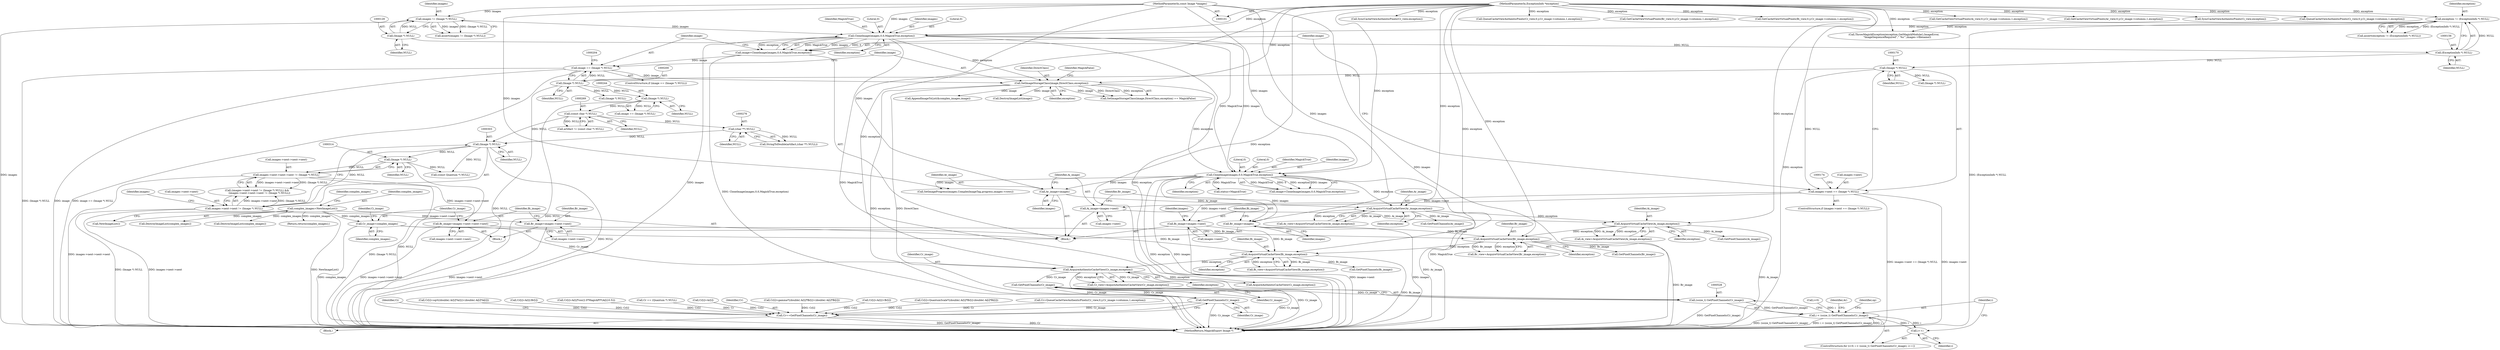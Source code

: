 digraph "1_ImageMagick_d5089971bd792311aaab5cb73460326d7ef7f32d@del" {
"1000529" [label="(Call,GetPixelChannels(Cr_image))"];
"1000363" [label="(Call,AcquireAuthenticCacheView(Cr_image,exception))"];
"1000333" [label="(Call,Cr_image=complex_images)"];
"1000225" [label="(Call,complex_images=NewImageList())"];
"1000358" [label="(Call,AcquireVirtualCacheView(Bi_image,exception))"];
"1000289" [label="(Call,Bi_image=images->next)"];
"1000165" [label="(Call,images->next == (Image *) NULL)"];
"1000169" [label="(Call,(Image *) NULL)"];
"1000155" [label="(Call,(ExceptionInfo *) NULL)"];
"1000128" [label="(Call,(Image *) NULL)"];
"1000324" [label="(Call,Bi_image=images->next->next->next)"];
"1000305" [label="(Call,images->next->next->next != (Image *) NULL)"];
"1000313" [label="(Call,(Image *) NULL)"];
"1000302" [label="(Call,(Image *) NULL)"];
"1000275" [label="(Call,(char **) NULL)"];
"1000268" [label="(Call,(const char *) NULL)"];
"1000243" [label="(Call,(Image *) NULL)"];
"1000199" [label="(Call,(Image *) NULL)"];
"1000353" [label="(Call,AcquireVirtualCacheView(Br_image,exception))"];
"1000317" [label="(Call,Br_image=images->next->next)"];
"1000296" [label="(Call,images->next->next != (Image *) NULL)"];
"1000286" [label="(Call,Br_image=images)"];
"1000102" [label="(MethodParameterIn,const Image *images)"];
"1000234" [label="(Call,CloneImage(images,0,0,MagickTrue,exception))"];
"1000190" [label="(Call,CloneImage(images,0,0,MagickTrue,exception))"];
"1000126" [label="(Call,images != (Image *) NULL)"];
"1000153" [label="(Call,exception != (ExceptionInfo *) NULL)"];
"1000104" [label="(MethodParameterIn,ExceptionInfo *exception)"];
"1000208" [label="(Call,SetImageStorageClass(image,DirectClass,exception))"];
"1000197" [label="(Call,image == (Image *) NULL)"];
"1000188" [label="(Call,image=CloneImage(images,0,0,MagickTrue,exception))"];
"1000348" [label="(Call,AcquireVirtualCacheView(Ai_image,exception))"];
"1000281" [label="(Call,Ai_image=images->next)"];
"1000343" [label="(Call,AcquireVirtualCacheView(Ar_image,exception))"];
"1000278" [label="(Call,Ar_image=images)"];
"1000840" [label="(Call,GetPixelChannels(Cr_image))"];
"1000529" [label="(Call,GetPixelChannels(Cr_image))"];
"1000527" [label="(Call,(ssize_t) GetPixelChannels(Cr_image))"];
"1000525" [label="(Call,i < (ssize_t) GetPixelChannels(Cr_image))"];
"1000531" [label="(Call,i++)"];
"1000838" [label="(Call,Cr+=GetPixelChannels(Cr_image))"];
"1000365" [label="(Identifier,exception)"];
"1000857" [label="(Call,SyncCacheViewAuthenticPixels(Cr_view,exception))"];
"1000828" [label="(Call,GetPixelChannels(Ai_image))"];
"1000275" [label="(Call,(char **) NULL)"];
"1000193" [label="(Literal,0)"];
"1000201" [label="(Identifier,NULL)"];
"1000841" [label="(Identifier,Cr_image)"];
"1000530" [label="(Identifier,Cr_image)"];
"1000707" [label="(Call,Cr[i]=QuantumScale*((double) Ar[i]*Br[i]-(double) Ai[i]*Bi[i]))"];
"1000525" [label="(Call,i < (ssize_t) GetPixelChannels(Cr_image))"];
"1000443" [label="(Call,Cr=QueueCacheViewAuthenticPixels(Cr_view,0,y,Cr_image->columns,1,exception))"];
"1000529" [label="(Call,GetPixelChannels(Cr_image))"];
"1000153" [label="(Call,exception != (ExceptionInfo *) NULL)"];
"1000824" [label="(Call,GetPixelChannels(Ar_image))"];
"1000843" [label="(Identifier,Ci)"];
"1000196" [label="(ControlStructure,if (image == (Image *) NULL))"];
"1000335" [label="(Identifier,complex_images)"];
"1000299" [label="(Identifier,images)"];
"1000171" [label="(Identifier,NULL)"];
"1000195" [label="(Identifier,exception)"];
"1000166" [label="(Call,images->next)"];
"1000188" [label="(Call,image=CloneImage(images,0,0,MagickTrue,exception))"];
"1000295" [label="(Call,(images->next->next != (Image *) NULL) &&\n      (images->next->next->next != (Image *) NULL))"];
"1000286" [label="(Call,Br_image=images)"];
"1000152" [label="(Call,assert(exception != (ExceptionInfo *) NULL))"];
"1000287" [label="(Identifier,Br_image)"];
"1000832" [label="(Call,GetPixelChannels(Br_image))"];
"1000126" [label="(Call,images != (Image *) NULL)"];
"1000346" [label="(Call,Ai_view=AcquireVirtualCacheView(Ai_image,exception))"];
"1000353" [label="(Call,AcquireVirtualCacheView(Br_image,exception))"];
"1000157" [label="(Identifier,NULL)"];
"1000185" [label="(Call,(Image *) NULL)"];
"1000349" [label="(Identifier,Ai_image)"];
"1000279" [label="(Identifier,Ar_image)"];
"1000659" [label="(Call,Cr[i]=sqrt((double) Ar[i]*Ar[i]+(double) Ai[i]*Ai[i]))"];
"1000208" [label="(Call,SetImageStorageClass(image,DirectClass,exception))"];
"1000225" [label="(Call,complex_images=NewImageList())"];
"1000169" [label="(Call,(Image *) NULL)"];
"1000341" [label="(Call,Ar_view=AcquireVirtualCacheView(Ar_image,exception))"];
"1000266" [label="(Call,artifact != (const char *) NULL)"];
"1000333" [label="(Call,Cr_image=complex_images)"];
"1000317" [label="(Call,Br_image=images->next->next)"];
"1000291" [label="(Call,images->next)"];
"1000535" [label="(Identifier,op)"];
"1000799" [label="(Call,Cr[i]=Ar[i]-Br[i])"];
"1000836" [label="(Call,GetPixelChannels(Bi_image))"];
"1000326" [label="(Call,images->next->next->next)"];
"1000760" [label="(Call,Cr[i]=Ar[i]*cos(2.0*MagickPI*(Ai[i]-0.5)))"];
"1000304" [label="(Identifier,NULL)"];
"1000319" [label="(Call,images->next->next)"];
"1000359" [label="(Identifier,Bi_image)"];
"1000445" [label="(Call,QueueCacheViewAuthenticPixels(Cr_view,0,y,Cr_image->columns,1,exception))"];
"1000226" [label="(Identifier,complex_images)"];
"1000306" [label="(Call,images->next->next->next)"];
"1000343" [label="(Call,AcquireVirtualCacheView(Ar_image,exception))"];
"1000350" [label="(Identifier,exception)"];
"1000297" [label="(Call,images->next->next)"];
"1000334" [label="(Identifier,Cr_image)"];
"1000232" [label="(Call,image=CloneImage(images,0,0,MagickTrue,exception))"];
"1000922" [label="(Call,DestroyImageList(complex_images))"];
"1000236" [label="(Literal,0)"];
"1000198" [label="(Identifier,image)"];
"1000154" [label="(Identifier,exception)"];
"1000194" [label="(Identifier,MagickTrue)"];
"1000305" [label="(Call,images->next->next->next != (Image *) NULL)"];
"1000127" [label="(Identifier,images)"];
"1000241" [label="(Call,image == (Image *) NULL)"];
"1000197" [label="(Call,image == (Image *) NULL)"];
"1000280" [label="(Identifier,images)"];
"1000337" [label="(Identifier,Ci_image)"];
"1000358" [label="(Call,AcquireVirtualCacheView(Bi_image,exception))"];
"1000491" [label="(Call,Cr == (Quantum *) NULL)"];
"1000281" [label="(Call,Ai_image=images->next)"];
"1000165" [label="(Call,images->next == (Image *) NULL)"];
"1000211" [label="(Identifier,exception)"];
"1000278" [label="(Call,Ar_image=images)"];
"1000360" [label="(Identifier,exception)"];
"1000234" [label="(Call,CloneImage(images,0,0,MagickTrue,exception))"];
"1000238" [label="(Identifier,MagickTrue)"];
"1000207" [label="(Call,SetImageStorageClass(image,DirectClass,exception) == MagickFalse)"];
"1000190" [label="(Call,CloneImage(images,0,0,MagickTrue,exception))"];
"1000296" [label="(Call,images->next->next != (Image *) NULL)"];
"1000423" [label="(Call,GetCacheViewVirtualPixels(Br_view,0,y,Cr_image->columns,1,exception))"];
"1000277" [label="(Identifier,NULL)"];
"1000270" [label="(Identifier,NULL)"];
"1000130" [label="(Identifier,NULL)"];
"1000840" [label="(Call,GetPixelChannels(Cr_image))"];
"1000268" [label="(Call,(const char *) NULL)"];
"1000351" [label="(Call,Br_view=AcquireVirtualCacheView(Br_image,exception))"];
"1000192" [label="(Literal,0)"];
"1000924" [label="(Return,return(complex_images);)"];
"1000531" [label="(Call,i++)"];
"1000565" [label="(Call,Cr[i]=Ar[i])"];
"1000191" [label="(Identifier,images)"];
"1000288" [label="(Identifier,images)"];
"1000175" [label="(Call,ThrowMagickException(exception,GetMagickModule(),ImageError,\n        \"ImageSequenceRequired\",\"`%s'\",images->filename))"];
"1000926" [label="(MethodReturn,MagickExport Image *)"];
"1000345" [label="(Identifier,exception)"];
"1000125" [label="(Call,assert(images != (Image *) NULL))"];
"1000522" [label="(Call,i=0)"];
"1000245" [label="(Identifier,NULL)"];
"1000309" [label="(Identifier,images)"];
"1000434" [label="(Call,GetCacheViewVirtualPixels(Bi_view,0,y,Cr_image->columns,1,exception))"];
"1000209" [label="(Identifier,image)"];
"1000838" [label="(Call,Cr+=GetPixelChannels(Cr_image))"];
"1000878" [label="(Call,SetImageProgress(images,ComplexImageTag,progress,images->rows))"];
"1000354" [label="(Identifier,Br_image)"];
"1000102" [label="(MethodParameterIn,const Image *images)"];
"1000368" [label="(Call,AcquireAuthenticCacheView(Ci_image,exception))"];
"1000315" [label="(Identifier,NULL)"];
"1000412" [label="(Call,GetCacheViewVirtualPixels(Ai_view,0,y,Cr_image->columns,1,exception))"];
"1000212" [label="(Identifier,MagickFalse)"];
"1000243" [label="(Call,(Image *) NULL)"];
"1000401" [label="(Call,GetCacheViewVirtualPixels(Ar_view,0,y,Cr_image->columns,1,exception))"];
"1000839" [label="(Identifier,Cr)"];
"1000848" [label="(Call,SyncCacheViewAuthenticPixels(Ci_view,exception))"];
"1000823" [label="(Identifier,Ar)"];
"1000104" [label="(MethodParameterIn,ExceptionInfo *exception)"];
"1000363" [label="(Call,AcquireAuthenticCacheView(Cr_image,exception))"];
"1000282" [label="(Identifier,Ai_image)"];
"1000356" [label="(Call,Bi_view=AcquireVirtualCacheView(Bi_image,exception))"];
"1000324" [label="(Call,Bi_image=images->next->next->next)"];
"1000364" [label="(Identifier,Cr_image)"];
"1000606" [label="(Call,Cr[i]=gamma*((double) Ar[i]*Br[i]+(double) Ai[i]*Bi[i]))"];
"1000289" [label="(Call,Bi_image=images->next)"];
"1000526" [label="(Identifier,i)"];
"1000313" [label="(Call,(Image *) NULL)"];
"1000527" [label="(Call,(ssize_t) GetPixelChannels(Cr_image))"];
"1000355" [label="(Identifier,exception)"];
"1000302" [label="(Call,(Image *) NULL)"];
"1000235" [label="(Identifier,images)"];
"1000456" [label="(Call,QueueCacheViewAuthenticPixels(Ci_view,0,y,Ci_image->columns,1,exception))"];
"1000273" [label="(Call,StringToDouble(artifact,(char **) NULL))"];
"1000128" [label="(Call,(Image *) NULL)"];
"1000361" [label="(Call,Cr_view=AcquireAuthenticCacheView(Cr_image,exception))"];
"1000344" [label="(Identifier,Ar_image)"];
"1000227" [label="(Call,NewImageList())"];
"1000230" [label="(Identifier,complex_images)"];
"1000283" [label="(Call,images->next)"];
"1000539" [label="(Call,Cr[i]=Ar[i]+Br[i])"];
"1000189" [label="(Identifier,image)"];
"1000325" [label="(Identifier,Bi_image)"];
"1000348" [label="(Call,AcquireVirtualCacheView(Ai_image,exception))"];
"1000199" [label="(Call,(Image *) NULL)"];
"1000519" [label="(Block,)"];
"1000164" [label="(ControlStructure,if (images->next == (Image *) NULL))"];
"1000316" [label="(Block,)"];
"1000239" [label="(Identifier,exception)"];
"1000318" [label="(Identifier,Br_image)"];
"1000203" [label="(Call,(Image *) NULL)"];
"1000371" [label="(Call,status=MagickTrue)"];
"1000237" [label="(Literal,0)"];
"1000105" [label="(Block,)"];
"1000290" [label="(Identifier,Bi_image)"];
"1000532" [label="(Identifier,i)"];
"1000210" [label="(Identifier,DirectClass)"];
"1000228" [label="(Call,AppendImageToList(&complex_images,image))"];
"1000469" [label="(Call,(const Quantum *) NULL)"];
"1000521" [label="(ControlStructure,for (i=0; i < (ssize_t) GetPixelChannels(Cr_image); i++))"];
"1000155" [label="(Call,(ExceptionInfo *) NULL)"];
"1000216" [label="(Call,DestroyImageList(image))"];
"1000249" [label="(Call,DestroyImageList(complex_images))"];
"1000529" -> "1000527"  [label="AST: "];
"1000529" -> "1000530"  [label="CFG: "];
"1000530" -> "1000529"  [label="AST: "];
"1000527" -> "1000529"  [label="CFG: "];
"1000529" -> "1000926"  [label="DDG: Cr_image"];
"1000529" -> "1000527"  [label="DDG: Cr_image"];
"1000363" -> "1000529"  [label="DDG: Cr_image"];
"1000840" -> "1000529"  [label="DDG: Cr_image"];
"1000529" -> "1000840"  [label="DDG: Cr_image"];
"1000363" -> "1000361"  [label="AST: "];
"1000363" -> "1000365"  [label="CFG: "];
"1000364" -> "1000363"  [label="AST: "];
"1000365" -> "1000363"  [label="AST: "];
"1000361" -> "1000363"  [label="CFG: "];
"1000363" -> "1000926"  [label="DDG: Cr_image"];
"1000363" -> "1000361"  [label="DDG: Cr_image"];
"1000363" -> "1000361"  [label="DDG: exception"];
"1000333" -> "1000363"  [label="DDG: Cr_image"];
"1000358" -> "1000363"  [label="DDG: exception"];
"1000104" -> "1000363"  [label="DDG: exception"];
"1000363" -> "1000368"  [label="DDG: exception"];
"1000333" -> "1000105"  [label="AST: "];
"1000333" -> "1000335"  [label="CFG: "];
"1000334" -> "1000333"  [label="AST: "];
"1000335" -> "1000333"  [label="AST: "];
"1000337" -> "1000333"  [label="CFG: "];
"1000333" -> "1000926"  [label="DDG: complex_images"];
"1000225" -> "1000333"  [label="DDG: complex_images"];
"1000225" -> "1000105"  [label="AST: "];
"1000225" -> "1000227"  [label="CFG: "];
"1000226" -> "1000225"  [label="AST: "];
"1000227" -> "1000225"  [label="AST: "];
"1000230" -> "1000225"  [label="CFG: "];
"1000225" -> "1000926"  [label="DDG: NewImageList()"];
"1000225" -> "1000249"  [label="DDG: complex_images"];
"1000225" -> "1000922"  [label="DDG: complex_images"];
"1000225" -> "1000924"  [label="DDG: complex_images"];
"1000358" -> "1000356"  [label="AST: "];
"1000358" -> "1000360"  [label="CFG: "];
"1000359" -> "1000358"  [label="AST: "];
"1000360" -> "1000358"  [label="AST: "];
"1000356" -> "1000358"  [label="CFG: "];
"1000358" -> "1000926"  [label="DDG: Bi_image"];
"1000358" -> "1000356"  [label="DDG: Bi_image"];
"1000358" -> "1000356"  [label="DDG: exception"];
"1000289" -> "1000358"  [label="DDG: Bi_image"];
"1000324" -> "1000358"  [label="DDG: Bi_image"];
"1000353" -> "1000358"  [label="DDG: exception"];
"1000104" -> "1000358"  [label="DDG: exception"];
"1000358" -> "1000836"  [label="DDG: Bi_image"];
"1000289" -> "1000105"  [label="AST: "];
"1000289" -> "1000291"  [label="CFG: "];
"1000290" -> "1000289"  [label="AST: "];
"1000291" -> "1000289"  [label="AST: "];
"1000299" -> "1000289"  [label="CFG: "];
"1000289" -> "1000926"  [label="DDG: images->next"];
"1000165" -> "1000289"  [label="DDG: images->next"];
"1000165" -> "1000164"  [label="AST: "];
"1000165" -> "1000169"  [label="CFG: "];
"1000166" -> "1000165"  [label="AST: "];
"1000169" -> "1000165"  [label="AST: "];
"1000174" -> "1000165"  [label="CFG: "];
"1000189" -> "1000165"  [label="CFG: "];
"1000165" -> "1000926"  [label="DDG: images->next"];
"1000165" -> "1000926"  [label="DDG: images->next == (Image *) NULL"];
"1000169" -> "1000165"  [label="DDG: NULL"];
"1000165" -> "1000281"  [label="DDG: images->next"];
"1000169" -> "1000171"  [label="CFG: "];
"1000170" -> "1000169"  [label="AST: "];
"1000171" -> "1000169"  [label="AST: "];
"1000155" -> "1000169"  [label="DDG: NULL"];
"1000169" -> "1000185"  [label="DDG: NULL"];
"1000169" -> "1000199"  [label="DDG: NULL"];
"1000155" -> "1000153"  [label="AST: "];
"1000155" -> "1000157"  [label="CFG: "];
"1000156" -> "1000155"  [label="AST: "];
"1000157" -> "1000155"  [label="AST: "];
"1000153" -> "1000155"  [label="CFG: "];
"1000155" -> "1000153"  [label="DDG: NULL"];
"1000128" -> "1000155"  [label="DDG: NULL"];
"1000128" -> "1000126"  [label="AST: "];
"1000128" -> "1000130"  [label="CFG: "];
"1000129" -> "1000128"  [label="AST: "];
"1000130" -> "1000128"  [label="AST: "];
"1000126" -> "1000128"  [label="CFG: "];
"1000128" -> "1000126"  [label="DDG: NULL"];
"1000324" -> "1000316"  [label="AST: "];
"1000324" -> "1000326"  [label="CFG: "];
"1000325" -> "1000324"  [label="AST: "];
"1000326" -> "1000324"  [label="AST: "];
"1000334" -> "1000324"  [label="CFG: "];
"1000324" -> "1000926"  [label="DDG: images->next->next->next"];
"1000305" -> "1000324"  [label="DDG: images->next->next->next"];
"1000305" -> "1000295"  [label="AST: "];
"1000305" -> "1000313"  [label="CFG: "];
"1000306" -> "1000305"  [label="AST: "];
"1000313" -> "1000305"  [label="AST: "];
"1000295" -> "1000305"  [label="CFG: "];
"1000305" -> "1000926"  [label="DDG: (Image *) NULL"];
"1000305" -> "1000926"  [label="DDG: images->next->next->next"];
"1000305" -> "1000295"  [label="DDG: images->next->next->next"];
"1000305" -> "1000295"  [label="DDG: (Image *) NULL"];
"1000313" -> "1000305"  [label="DDG: NULL"];
"1000313" -> "1000315"  [label="CFG: "];
"1000314" -> "1000313"  [label="AST: "];
"1000315" -> "1000313"  [label="AST: "];
"1000313" -> "1000926"  [label="DDG: NULL"];
"1000302" -> "1000313"  [label="DDG: NULL"];
"1000313" -> "1000469"  [label="DDG: NULL"];
"1000302" -> "1000296"  [label="AST: "];
"1000302" -> "1000304"  [label="CFG: "];
"1000303" -> "1000302"  [label="AST: "];
"1000304" -> "1000302"  [label="AST: "];
"1000296" -> "1000302"  [label="CFG: "];
"1000302" -> "1000926"  [label="DDG: NULL"];
"1000302" -> "1000296"  [label="DDG: NULL"];
"1000275" -> "1000302"  [label="DDG: NULL"];
"1000268" -> "1000302"  [label="DDG: NULL"];
"1000302" -> "1000469"  [label="DDG: NULL"];
"1000275" -> "1000273"  [label="AST: "];
"1000275" -> "1000277"  [label="CFG: "];
"1000276" -> "1000275"  [label="AST: "];
"1000277" -> "1000275"  [label="AST: "];
"1000273" -> "1000275"  [label="CFG: "];
"1000275" -> "1000273"  [label="DDG: NULL"];
"1000268" -> "1000275"  [label="DDG: NULL"];
"1000268" -> "1000266"  [label="AST: "];
"1000268" -> "1000270"  [label="CFG: "];
"1000269" -> "1000268"  [label="AST: "];
"1000270" -> "1000268"  [label="AST: "];
"1000266" -> "1000268"  [label="CFG: "];
"1000268" -> "1000266"  [label="DDG: NULL"];
"1000243" -> "1000268"  [label="DDG: NULL"];
"1000243" -> "1000241"  [label="AST: "];
"1000243" -> "1000245"  [label="CFG: "];
"1000244" -> "1000243"  [label="AST: "];
"1000245" -> "1000243"  [label="AST: "];
"1000241" -> "1000243"  [label="CFG: "];
"1000243" -> "1000926"  [label="DDG: NULL"];
"1000243" -> "1000241"  [label="DDG: NULL"];
"1000199" -> "1000243"  [label="DDG: NULL"];
"1000199" -> "1000197"  [label="AST: "];
"1000199" -> "1000201"  [label="CFG: "];
"1000200" -> "1000199"  [label="AST: "];
"1000201" -> "1000199"  [label="AST: "];
"1000197" -> "1000199"  [label="CFG: "];
"1000199" -> "1000926"  [label="DDG: NULL"];
"1000199" -> "1000197"  [label="DDG: NULL"];
"1000199" -> "1000203"  [label="DDG: NULL"];
"1000353" -> "1000351"  [label="AST: "];
"1000353" -> "1000355"  [label="CFG: "];
"1000354" -> "1000353"  [label="AST: "];
"1000355" -> "1000353"  [label="AST: "];
"1000351" -> "1000353"  [label="CFG: "];
"1000353" -> "1000926"  [label="DDG: Br_image"];
"1000353" -> "1000351"  [label="DDG: Br_image"];
"1000353" -> "1000351"  [label="DDG: exception"];
"1000317" -> "1000353"  [label="DDG: Br_image"];
"1000286" -> "1000353"  [label="DDG: Br_image"];
"1000348" -> "1000353"  [label="DDG: exception"];
"1000104" -> "1000353"  [label="DDG: exception"];
"1000353" -> "1000832"  [label="DDG: Br_image"];
"1000317" -> "1000316"  [label="AST: "];
"1000317" -> "1000319"  [label="CFG: "];
"1000318" -> "1000317"  [label="AST: "];
"1000319" -> "1000317"  [label="AST: "];
"1000325" -> "1000317"  [label="CFG: "];
"1000317" -> "1000926"  [label="DDG: images->next->next"];
"1000296" -> "1000317"  [label="DDG: images->next->next"];
"1000296" -> "1000295"  [label="AST: "];
"1000297" -> "1000296"  [label="AST: "];
"1000309" -> "1000296"  [label="CFG: "];
"1000295" -> "1000296"  [label="CFG: "];
"1000296" -> "1000926"  [label="DDG: (Image *) NULL"];
"1000296" -> "1000926"  [label="DDG: images->next->next"];
"1000296" -> "1000295"  [label="DDG: images->next->next"];
"1000296" -> "1000295"  [label="DDG: (Image *) NULL"];
"1000286" -> "1000105"  [label="AST: "];
"1000286" -> "1000288"  [label="CFG: "];
"1000287" -> "1000286"  [label="AST: "];
"1000288" -> "1000286"  [label="AST: "];
"1000290" -> "1000286"  [label="CFG: "];
"1000286" -> "1000926"  [label="DDG: images"];
"1000102" -> "1000286"  [label="DDG: images"];
"1000234" -> "1000286"  [label="DDG: images"];
"1000102" -> "1000101"  [label="AST: "];
"1000102" -> "1000926"  [label="DDG: images"];
"1000102" -> "1000126"  [label="DDG: images"];
"1000102" -> "1000190"  [label="DDG: images"];
"1000102" -> "1000234"  [label="DDG: images"];
"1000102" -> "1000278"  [label="DDG: images"];
"1000102" -> "1000878"  [label="DDG: images"];
"1000234" -> "1000232"  [label="AST: "];
"1000234" -> "1000239"  [label="CFG: "];
"1000235" -> "1000234"  [label="AST: "];
"1000236" -> "1000234"  [label="AST: "];
"1000237" -> "1000234"  [label="AST: "];
"1000238" -> "1000234"  [label="AST: "];
"1000239" -> "1000234"  [label="AST: "];
"1000232" -> "1000234"  [label="CFG: "];
"1000234" -> "1000926"  [label="DDG: exception"];
"1000234" -> "1000926"  [label="DDG: images"];
"1000234" -> "1000926"  [label="DDG: MagickTrue"];
"1000234" -> "1000232"  [label="DDG: MagickTrue"];
"1000234" -> "1000232"  [label="DDG: 0"];
"1000234" -> "1000232"  [label="DDG: exception"];
"1000234" -> "1000232"  [label="DDG: images"];
"1000190" -> "1000234"  [label="DDG: images"];
"1000190" -> "1000234"  [label="DDG: MagickTrue"];
"1000208" -> "1000234"  [label="DDG: exception"];
"1000104" -> "1000234"  [label="DDG: exception"];
"1000234" -> "1000278"  [label="DDG: images"];
"1000234" -> "1000343"  [label="DDG: exception"];
"1000234" -> "1000371"  [label="DDG: MagickTrue"];
"1000234" -> "1000878"  [label="DDG: images"];
"1000190" -> "1000188"  [label="AST: "];
"1000190" -> "1000195"  [label="CFG: "];
"1000191" -> "1000190"  [label="AST: "];
"1000192" -> "1000190"  [label="AST: "];
"1000193" -> "1000190"  [label="AST: "];
"1000194" -> "1000190"  [label="AST: "];
"1000195" -> "1000190"  [label="AST: "];
"1000188" -> "1000190"  [label="CFG: "];
"1000190" -> "1000926"  [label="DDG: MagickTrue"];
"1000190" -> "1000926"  [label="DDG: exception"];
"1000190" -> "1000926"  [label="DDG: images"];
"1000190" -> "1000188"  [label="DDG: MagickTrue"];
"1000190" -> "1000188"  [label="DDG: images"];
"1000190" -> "1000188"  [label="DDG: 0"];
"1000190" -> "1000188"  [label="DDG: exception"];
"1000126" -> "1000190"  [label="DDG: images"];
"1000153" -> "1000190"  [label="DDG: exception"];
"1000104" -> "1000190"  [label="DDG: exception"];
"1000190" -> "1000208"  [label="DDG: exception"];
"1000126" -> "1000125"  [label="AST: "];
"1000127" -> "1000126"  [label="AST: "];
"1000125" -> "1000126"  [label="CFG: "];
"1000126" -> "1000926"  [label="DDG: images"];
"1000126" -> "1000125"  [label="DDG: images"];
"1000126" -> "1000125"  [label="DDG: (Image *) NULL"];
"1000153" -> "1000152"  [label="AST: "];
"1000154" -> "1000153"  [label="AST: "];
"1000152" -> "1000153"  [label="CFG: "];
"1000153" -> "1000926"  [label="DDG: (ExceptionInfo *) NULL"];
"1000153" -> "1000152"  [label="DDG: exception"];
"1000153" -> "1000152"  [label="DDG: (ExceptionInfo *) NULL"];
"1000104" -> "1000153"  [label="DDG: exception"];
"1000153" -> "1000175"  [label="DDG: exception"];
"1000104" -> "1000101"  [label="AST: "];
"1000104" -> "1000926"  [label="DDG: exception"];
"1000104" -> "1000175"  [label="DDG: exception"];
"1000104" -> "1000208"  [label="DDG: exception"];
"1000104" -> "1000343"  [label="DDG: exception"];
"1000104" -> "1000348"  [label="DDG: exception"];
"1000104" -> "1000368"  [label="DDG: exception"];
"1000104" -> "1000401"  [label="DDG: exception"];
"1000104" -> "1000412"  [label="DDG: exception"];
"1000104" -> "1000423"  [label="DDG: exception"];
"1000104" -> "1000434"  [label="DDG: exception"];
"1000104" -> "1000445"  [label="DDG: exception"];
"1000104" -> "1000456"  [label="DDG: exception"];
"1000104" -> "1000848"  [label="DDG: exception"];
"1000104" -> "1000857"  [label="DDG: exception"];
"1000208" -> "1000207"  [label="AST: "];
"1000208" -> "1000211"  [label="CFG: "];
"1000209" -> "1000208"  [label="AST: "];
"1000210" -> "1000208"  [label="AST: "];
"1000211" -> "1000208"  [label="AST: "];
"1000212" -> "1000208"  [label="CFG: "];
"1000208" -> "1000926"  [label="DDG: DirectClass"];
"1000208" -> "1000926"  [label="DDG: exception"];
"1000208" -> "1000207"  [label="DDG: image"];
"1000208" -> "1000207"  [label="DDG: DirectClass"];
"1000208" -> "1000207"  [label="DDG: exception"];
"1000197" -> "1000208"  [label="DDG: image"];
"1000208" -> "1000216"  [label="DDG: image"];
"1000208" -> "1000228"  [label="DDG: image"];
"1000197" -> "1000196"  [label="AST: "];
"1000198" -> "1000197"  [label="AST: "];
"1000204" -> "1000197"  [label="CFG: "];
"1000209" -> "1000197"  [label="CFG: "];
"1000197" -> "1000926"  [label="DDG: image == (Image *) NULL"];
"1000197" -> "1000926"  [label="DDG: (Image *) NULL"];
"1000197" -> "1000926"  [label="DDG: image"];
"1000188" -> "1000197"  [label="DDG: image"];
"1000188" -> "1000105"  [label="AST: "];
"1000189" -> "1000188"  [label="AST: "];
"1000198" -> "1000188"  [label="CFG: "];
"1000188" -> "1000926"  [label="DDG: CloneImage(images,0,0,MagickTrue,exception)"];
"1000348" -> "1000346"  [label="AST: "];
"1000348" -> "1000350"  [label="CFG: "];
"1000349" -> "1000348"  [label="AST: "];
"1000350" -> "1000348"  [label="AST: "];
"1000346" -> "1000348"  [label="CFG: "];
"1000348" -> "1000926"  [label="DDG: Ai_image"];
"1000348" -> "1000346"  [label="DDG: Ai_image"];
"1000348" -> "1000346"  [label="DDG: exception"];
"1000281" -> "1000348"  [label="DDG: Ai_image"];
"1000343" -> "1000348"  [label="DDG: exception"];
"1000348" -> "1000828"  [label="DDG: Ai_image"];
"1000281" -> "1000105"  [label="AST: "];
"1000281" -> "1000283"  [label="CFG: "];
"1000282" -> "1000281"  [label="AST: "];
"1000283" -> "1000281"  [label="AST: "];
"1000287" -> "1000281"  [label="CFG: "];
"1000343" -> "1000341"  [label="AST: "];
"1000343" -> "1000345"  [label="CFG: "];
"1000344" -> "1000343"  [label="AST: "];
"1000345" -> "1000343"  [label="AST: "];
"1000341" -> "1000343"  [label="CFG: "];
"1000343" -> "1000926"  [label="DDG: Ar_image"];
"1000343" -> "1000341"  [label="DDG: Ar_image"];
"1000343" -> "1000341"  [label="DDG: exception"];
"1000278" -> "1000343"  [label="DDG: Ar_image"];
"1000343" -> "1000824"  [label="DDG: Ar_image"];
"1000278" -> "1000105"  [label="AST: "];
"1000278" -> "1000280"  [label="CFG: "];
"1000279" -> "1000278"  [label="AST: "];
"1000280" -> "1000278"  [label="AST: "];
"1000282" -> "1000278"  [label="CFG: "];
"1000840" -> "1000838"  [label="AST: "];
"1000840" -> "1000841"  [label="CFG: "];
"1000841" -> "1000840"  [label="AST: "];
"1000838" -> "1000840"  [label="CFG: "];
"1000840" -> "1000926"  [label="DDG: Cr_image"];
"1000840" -> "1000838"  [label="DDG: Cr_image"];
"1000527" -> "1000525"  [label="AST: "];
"1000528" -> "1000527"  [label="AST: "];
"1000525" -> "1000527"  [label="CFG: "];
"1000527" -> "1000926"  [label="DDG: GetPixelChannels(Cr_image)"];
"1000527" -> "1000525"  [label="DDG: GetPixelChannels(Cr_image)"];
"1000525" -> "1000521"  [label="AST: "];
"1000526" -> "1000525"  [label="AST: "];
"1000535" -> "1000525"  [label="CFG: "];
"1000823" -> "1000525"  [label="CFG: "];
"1000525" -> "1000926"  [label="DDG: i < (ssize_t) GetPixelChannels(Cr_image)"];
"1000525" -> "1000926"  [label="DDG: i"];
"1000525" -> "1000926"  [label="DDG: (ssize_t) GetPixelChannels(Cr_image)"];
"1000522" -> "1000525"  [label="DDG: i"];
"1000531" -> "1000525"  [label="DDG: i"];
"1000525" -> "1000531"  [label="DDG: i"];
"1000531" -> "1000521"  [label="AST: "];
"1000531" -> "1000532"  [label="CFG: "];
"1000532" -> "1000531"  [label="AST: "];
"1000526" -> "1000531"  [label="CFG: "];
"1000838" -> "1000519"  [label="AST: "];
"1000839" -> "1000838"  [label="AST: "];
"1000843" -> "1000838"  [label="CFG: "];
"1000838" -> "1000926"  [label="DDG: Cr"];
"1000838" -> "1000926"  [label="DDG: GetPixelChannels(Cr_image)"];
"1000659" -> "1000838"  [label="DDG: Cr[i]"];
"1000707" -> "1000838"  [label="DDG: Cr[i]"];
"1000565" -> "1000838"  [label="DDG: Cr[i]"];
"1000799" -> "1000838"  [label="DDG: Cr[i]"];
"1000760" -> "1000838"  [label="DDG: Cr[i]"];
"1000443" -> "1000838"  [label="DDG: Cr"];
"1000539" -> "1000838"  [label="DDG: Cr[i]"];
"1000606" -> "1000838"  [label="DDG: Cr[i]"];
"1000491" -> "1000838"  [label="DDG: Cr"];
}
